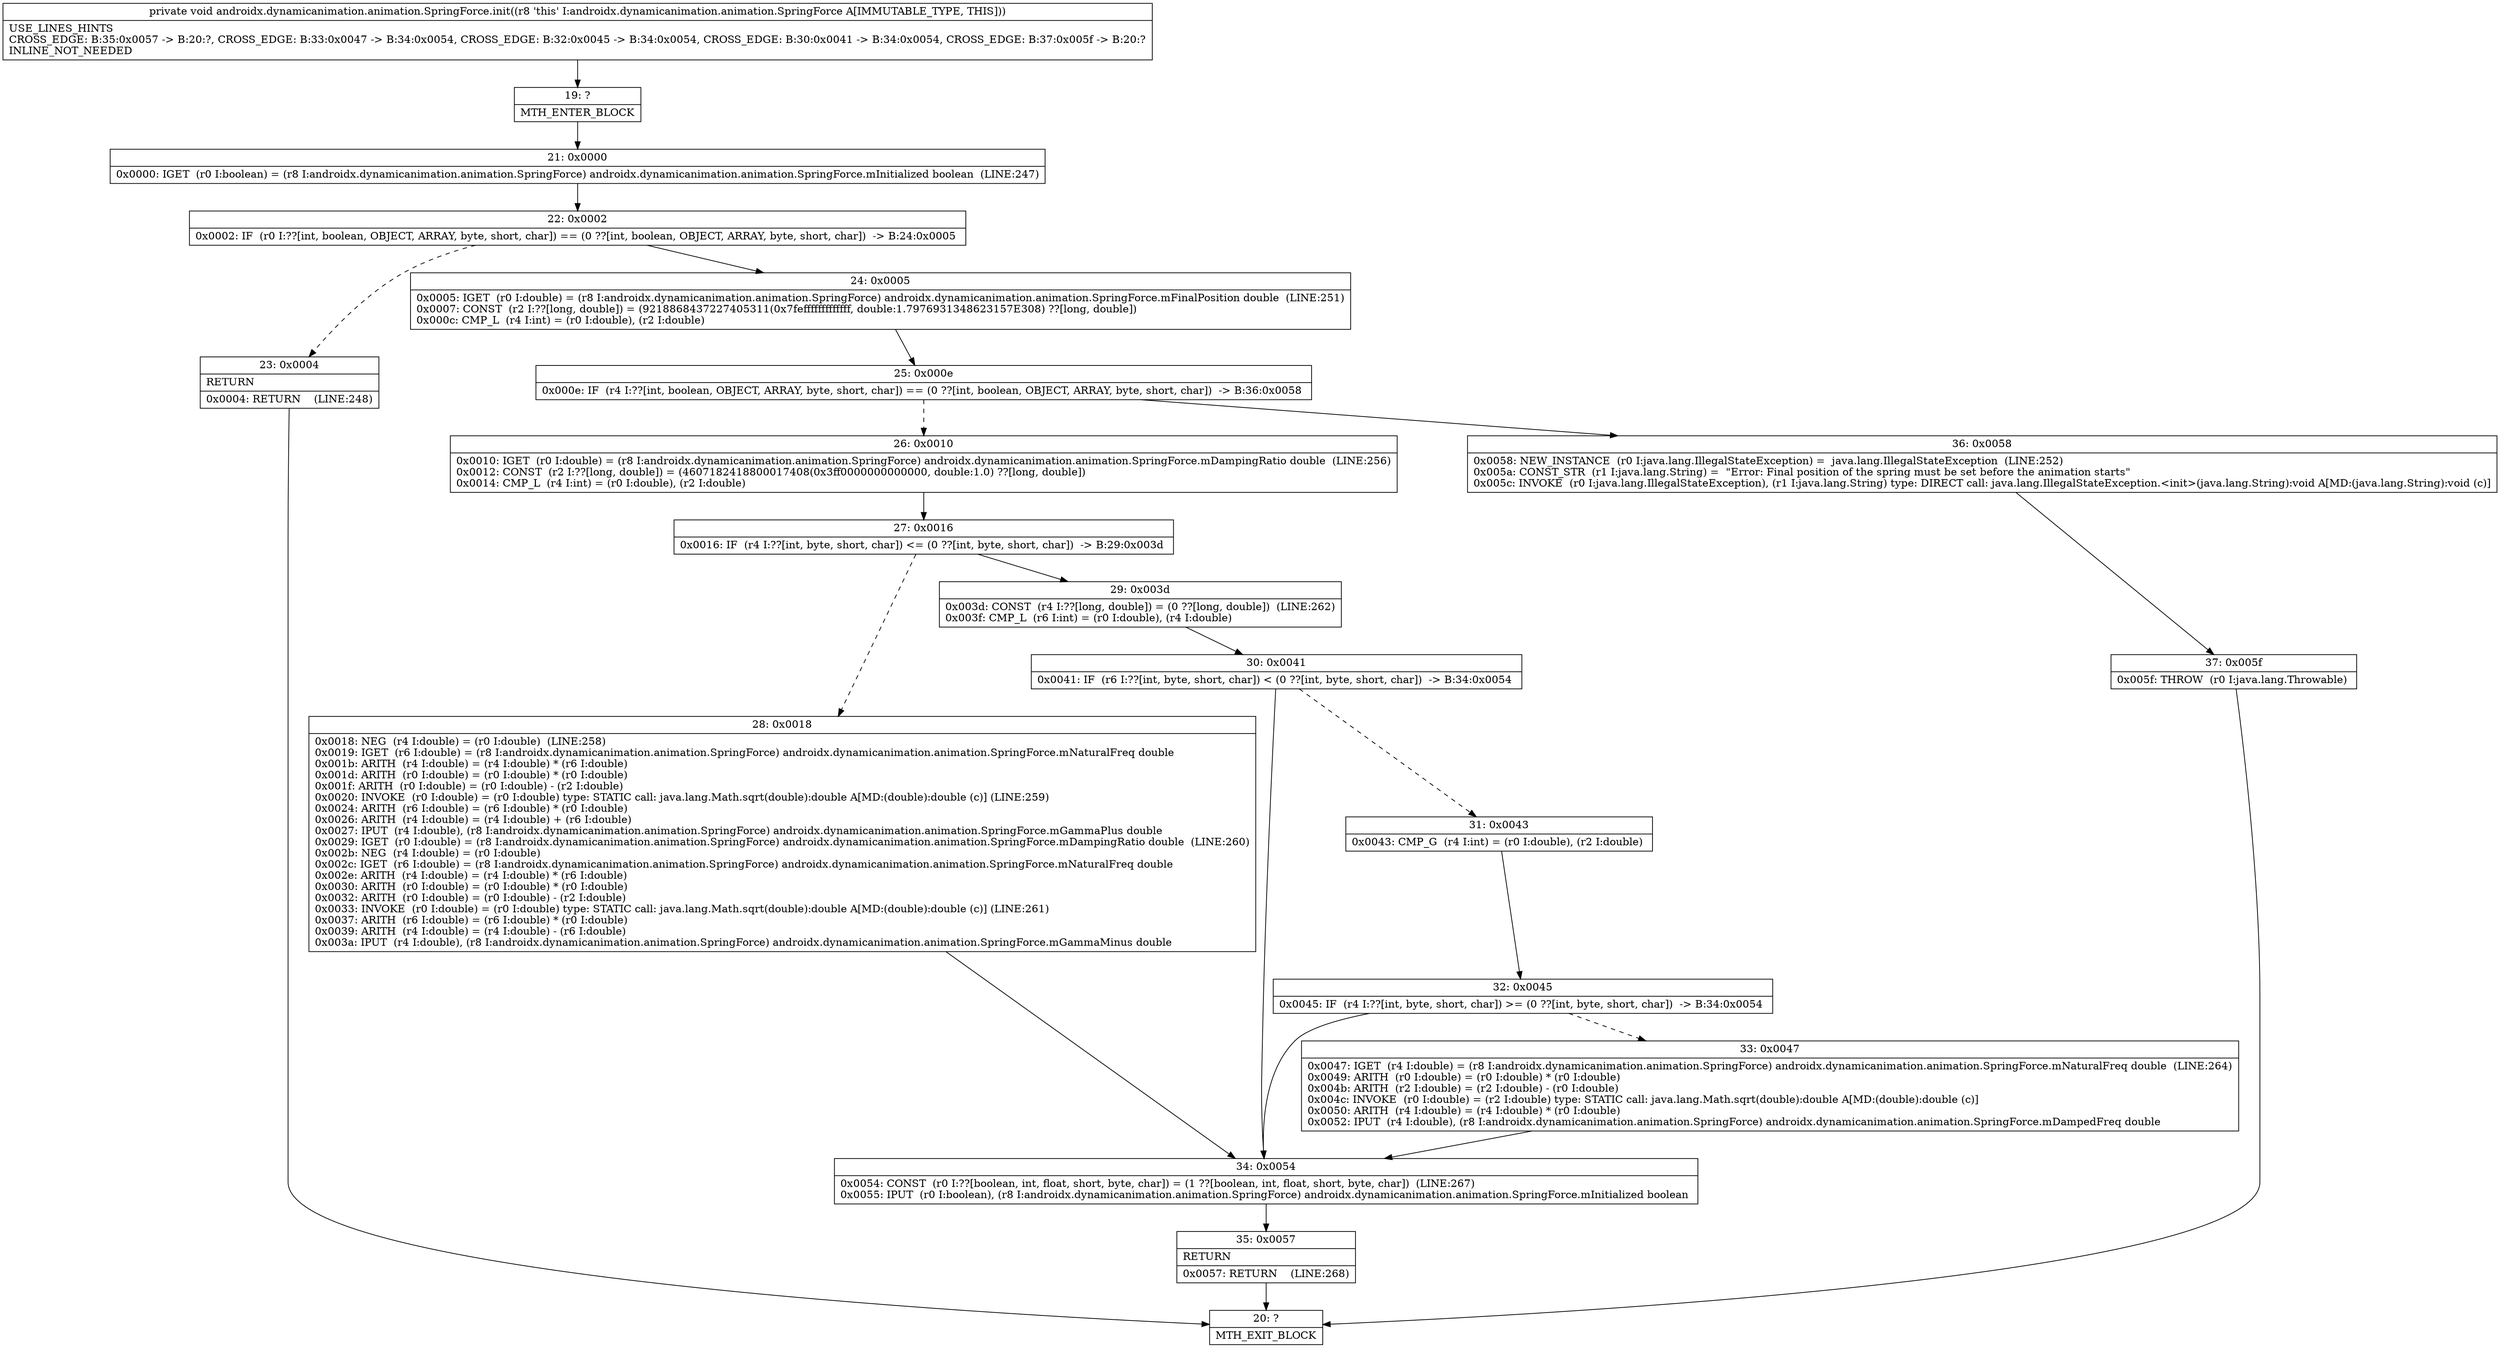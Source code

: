 digraph "CFG forandroidx.dynamicanimation.animation.SpringForce.init()V" {
Node_19 [shape=record,label="{19\:\ ?|MTH_ENTER_BLOCK\l}"];
Node_21 [shape=record,label="{21\:\ 0x0000|0x0000: IGET  (r0 I:boolean) = (r8 I:androidx.dynamicanimation.animation.SpringForce) androidx.dynamicanimation.animation.SpringForce.mInitialized boolean  (LINE:247)\l}"];
Node_22 [shape=record,label="{22\:\ 0x0002|0x0002: IF  (r0 I:??[int, boolean, OBJECT, ARRAY, byte, short, char]) == (0 ??[int, boolean, OBJECT, ARRAY, byte, short, char])  \-\> B:24:0x0005 \l}"];
Node_23 [shape=record,label="{23\:\ 0x0004|RETURN\l|0x0004: RETURN    (LINE:248)\l}"];
Node_20 [shape=record,label="{20\:\ ?|MTH_EXIT_BLOCK\l}"];
Node_24 [shape=record,label="{24\:\ 0x0005|0x0005: IGET  (r0 I:double) = (r8 I:androidx.dynamicanimation.animation.SpringForce) androidx.dynamicanimation.animation.SpringForce.mFinalPosition double  (LINE:251)\l0x0007: CONST  (r2 I:??[long, double]) = (9218868437227405311(0x7fefffffffffffff, double:1.7976931348623157E308) ??[long, double]) \l0x000c: CMP_L  (r4 I:int) = (r0 I:double), (r2 I:double) \l}"];
Node_25 [shape=record,label="{25\:\ 0x000e|0x000e: IF  (r4 I:??[int, boolean, OBJECT, ARRAY, byte, short, char]) == (0 ??[int, boolean, OBJECT, ARRAY, byte, short, char])  \-\> B:36:0x0058 \l}"];
Node_26 [shape=record,label="{26\:\ 0x0010|0x0010: IGET  (r0 I:double) = (r8 I:androidx.dynamicanimation.animation.SpringForce) androidx.dynamicanimation.animation.SpringForce.mDampingRatio double  (LINE:256)\l0x0012: CONST  (r2 I:??[long, double]) = (4607182418800017408(0x3ff0000000000000, double:1.0) ??[long, double]) \l0x0014: CMP_L  (r4 I:int) = (r0 I:double), (r2 I:double) \l}"];
Node_27 [shape=record,label="{27\:\ 0x0016|0x0016: IF  (r4 I:??[int, byte, short, char]) \<= (0 ??[int, byte, short, char])  \-\> B:29:0x003d \l}"];
Node_28 [shape=record,label="{28\:\ 0x0018|0x0018: NEG  (r4 I:double) = (r0 I:double)  (LINE:258)\l0x0019: IGET  (r6 I:double) = (r8 I:androidx.dynamicanimation.animation.SpringForce) androidx.dynamicanimation.animation.SpringForce.mNaturalFreq double \l0x001b: ARITH  (r4 I:double) = (r4 I:double) * (r6 I:double) \l0x001d: ARITH  (r0 I:double) = (r0 I:double) * (r0 I:double) \l0x001f: ARITH  (r0 I:double) = (r0 I:double) \- (r2 I:double) \l0x0020: INVOKE  (r0 I:double) = (r0 I:double) type: STATIC call: java.lang.Math.sqrt(double):double A[MD:(double):double (c)] (LINE:259)\l0x0024: ARITH  (r6 I:double) = (r6 I:double) * (r0 I:double) \l0x0026: ARITH  (r4 I:double) = (r4 I:double) + (r6 I:double) \l0x0027: IPUT  (r4 I:double), (r8 I:androidx.dynamicanimation.animation.SpringForce) androidx.dynamicanimation.animation.SpringForce.mGammaPlus double \l0x0029: IGET  (r0 I:double) = (r8 I:androidx.dynamicanimation.animation.SpringForce) androidx.dynamicanimation.animation.SpringForce.mDampingRatio double  (LINE:260)\l0x002b: NEG  (r4 I:double) = (r0 I:double) \l0x002c: IGET  (r6 I:double) = (r8 I:androidx.dynamicanimation.animation.SpringForce) androidx.dynamicanimation.animation.SpringForce.mNaturalFreq double \l0x002e: ARITH  (r4 I:double) = (r4 I:double) * (r6 I:double) \l0x0030: ARITH  (r0 I:double) = (r0 I:double) * (r0 I:double) \l0x0032: ARITH  (r0 I:double) = (r0 I:double) \- (r2 I:double) \l0x0033: INVOKE  (r0 I:double) = (r0 I:double) type: STATIC call: java.lang.Math.sqrt(double):double A[MD:(double):double (c)] (LINE:261)\l0x0037: ARITH  (r6 I:double) = (r6 I:double) * (r0 I:double) \l0x0039: ARITH  (r4 I:double) = (r4 I:double) \- (r6 I:double) \l0x003a: IPUT  (r4 I:double), (r8 I:androidx.dynamicanimation.animation.SpringForce) androidx.dynamicanimation.animation.SpringForce.mGammaMinus double \l}"];
Node_34 [shape=record,label="{34\:\ 0x0054|0x0054: CONST  (r0 I:??[boolean, int, float, short, byte, char]) = (1 ??[boolean, int, float, short, byte, char])  (LINE:267)\l0x0055: IPUT  (r0 I:boolean), (r8 I:androidx.dynamicanimation.animation.SpringForce) androidx.dynamicanimation.animation.SpringForce.mInitialized boolean \l}"];
Node_35 [shape=record,label="{35\:\ 0x0057|RETURN\l|0x0057: RETURN    (LINE:268)\l}"];
Node_29 [shape=record,label="{29\:\ 0x003d|0x003d: CONST  (r4 I:??[long, double]) = (0 ??[long, double])  (LINE:262)\l0x003f: CMP_L  (r6 I:int) = (r0 I:double), (r4 I:double) \l}"];
Node_30 [shape=record,label="{30\:\ 0x0041|0x0041: IF  (r6 I:??[int, byte, short, char]) \< (0 ??[int, byte, short, char])  \-\> B:34:0x0054 \l}"];
Node_31 [shape=record,label="{31\:\ 0x0043|0x0043: CMP_G  (r4 I:int) = (r0 I:double), (r2 I:double) \l}"];
Node_32 [shape=record,label="{32\:\ 0x0045|0x0045: IF  (r4 I:??[int, byte, short, char]) \>= (0 ??[int, byte, short, char])  \-\> B:34:0x0054 \l}"];
Node_33 [shape=record,label="{33\:\ 0x0047|0x0047: IGET  (r4 I:double) = (r8 I:androidx.dynamicanimation.animation.SpringForce) androidx.dynamicanimation.animation.SpringForce.mNaturalFreq double  (LINE:264)\l0x0049: ARITH  (r0 I:double) = (r0 I:double) * (r0 I:double) \l0x004b: ARITH  (r2 I:double) = (r2 I:double) \- (r0 I:double) \l0x004c: INVOKE  (r0 I:double) = (r2 I:double) type: STATIC call: java.lang.Math.sqrt(double):double A[MD:(double):double (c)]\l0x0050: ARITH  (r4 I:double) = (r4 I:double) * (r0 I:double) \l0x0052: IPUT  (r4 I:double), (r8 I:androidx.dynamicanimation.animation.SpringForce) androidx.dynamicanimation.animation.SpringForce.mDampedFreq double \l}"];
Node_36 [shape=record,label="{36\:\ 0x0058|0x0058: NEW_INSTANCE  (r0 I:java.lang.IllegalStateException) =  java.lang.IllegalStateException  (LINE:252)\l0x005a: CONST_STR  (r1 I:java.lang.String) =  \"Error: Final position of the spring must be set before the animation starts\" \l0x005c: INVOKE  (r0 I:java.lang.IllegalStateException), (r1 I:java.lang.String) type: DIRECT call: java.lang.IllegalStateException.\<init\>(java.lang.String):void A[MD:(java.lang.String):void (c)]\l}"];
Node_37 [shape=record,label="{37\:\ 0x005f|0x005f: THROW  (r0 I:java.lang.Throwable) \l}"];
MethodNode[shape=record,label="{private void androidx.dynamicanimation.animation.SpringForce.init((r8 'this' I:androidx.dynamicanimation.animation.SpringForce A[IMMUTABLE_TYPE, THIS]))  | USE_LINES_HINTS\lCROSS_EDGE: B:35:0x0057 \-\> B:20:?, CROSS_EDGE: B:33:0x0047 \-\> B:34:0x0054, CROSS_EDGE: B:32:0x0045 \-\> B:34:0x0054, CROSS_EDGE: B:30:0x0041 \-\> B:34:0x0054, CROSS_EDGE: B:37:0x005f \-\> B:20:?\lINLINE_NOT_NEEDED\l}"];
MethodNode -> Node_19;Node_19 -> Node_21;
Node_21 -> Node_22;
Node_22 -> Node_23[style=dashed];
Node_22 -> Node_24;
Node_23 -> Node_20;
Node_24 -> Node_25;
Node_25 -> Node_26[style=dashed];
Node_25 -> Node_36;
Node_26 -> Node_27;
Node_27 -> Node_28[style=dashed];
Node_27 -> Node_29;
Node_28 -> Node_34;
Node_34 -> Node_35;
Node_35 -> Node_20;
Node_29 -> Node_30;
Node_30 -> Node_31[style=dashed];
Node_30 -> Node_34;
Node_31 -> Node_32;
Node_32 -> Node_33[style=dashed];
Node_32 -> Node_34;
Node_33 -> Node_34;
Node_36 -> Node_37;
Node_37 -> Node_20;
}

